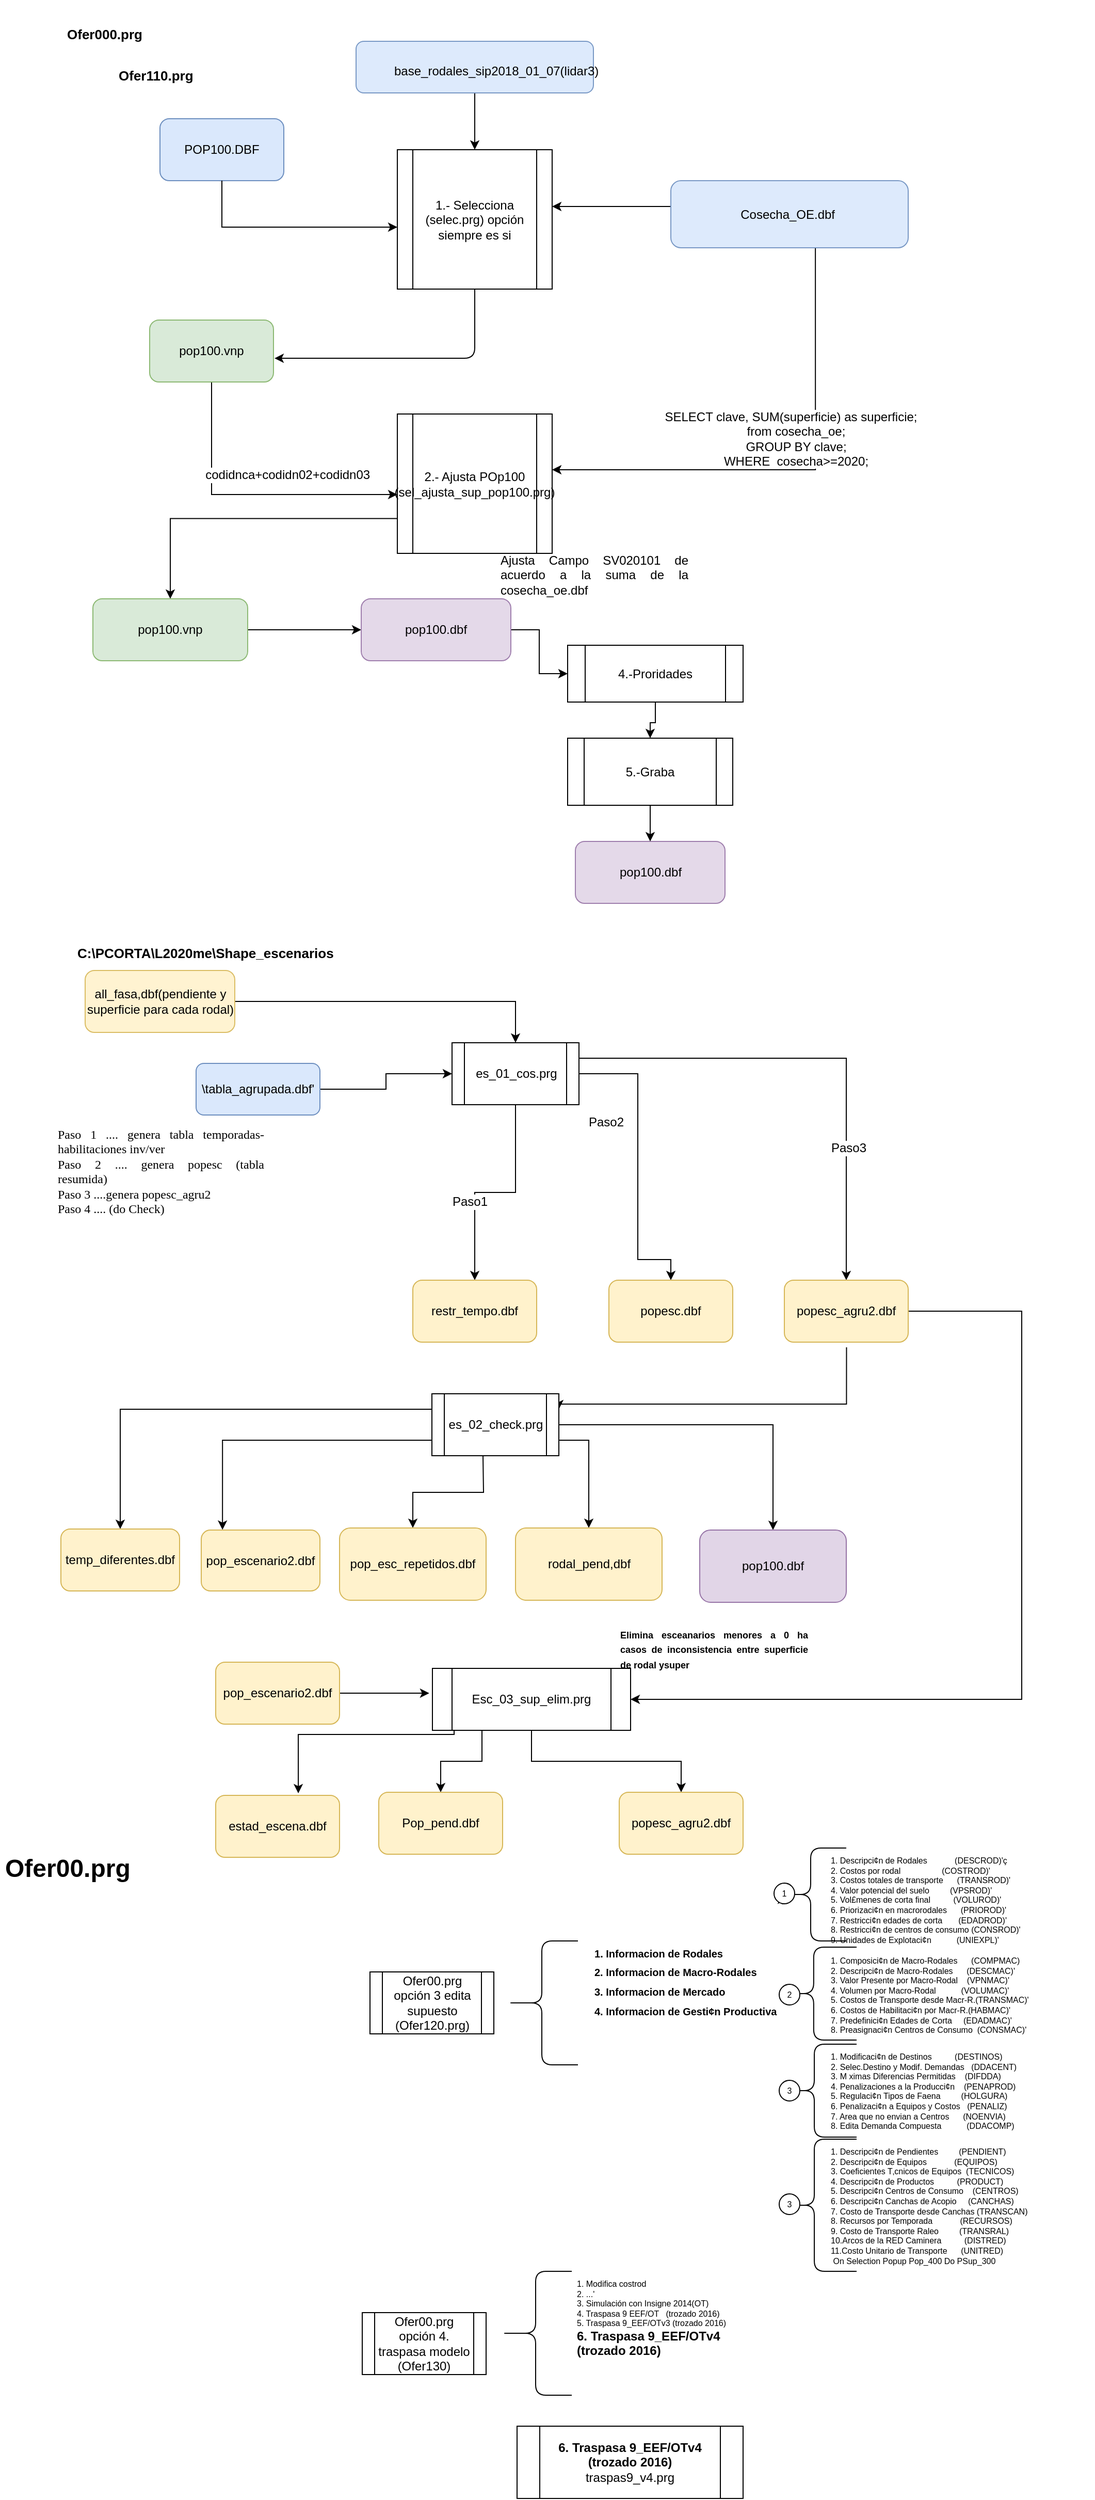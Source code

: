 <mxfile version="10.6.7" type="github"><diagram name="Page-1" id="ad52d381-51e7-2e0d-a935-2d0ddd2fd229"><mxGraphModel dx="1940" dy="452" grid="1" gridSize="10" guides="1" tooltips="1" connect="1" arrows="1" fold="1" page="1" pageScale="1" pageWidth="1100" pageHeight="850" background="#ffffff" math="0" shadow="0"><root><mxCell id="0"/><mxCell id="1" parent="0"/><mxCell id="Eko8jUpO9JI_Rei3ouCy-5" value="1.-&amp;nbsp;Selecciona (selec.prg) opción siempre es si" style="shape=process;whiteSpace=wrap;html=1;backgroundOutline=1;" parent="1" vertex="1"><mxGeometry x="325" y="145" width="150" height="135" as="geometry"/></mxCell><mxCell id="Eko8jUpO9JI_Rei3ouCy-6" value="&lt;h1&gt;&lt;font style=&quot;font-size: 13px&quot;&gt;Ofer000.prg&lt;/font&gt;&lt;br&gt;&lt;/h1&gt;&lt;div&gt;&lt;br&gt;&lt;/div&gt;" style="text;html=1;strokeColor=none;fillColor=none;spacing=5;spacingTop=-20;whiteSpace=wrap;overflow=hidden;rounded=0;opacity=90;" parent="1" vertex="1"><mxGeometry y="10" width="190" height="40" as="geometry"/></mxCell><mxCell id="Eko8jUpO9JI_Rei3ouCy-7" value="POP100.DBF" style="rounded=1;whiteSpace=wrap;html=1;fillColor=#dae8fc;strokeColor=#6c8ebf;" parent="1" vertex="1"><mxGeometry x="95" y="115" width="120" height="60" as="geometry"/></mxCell><mxCell id="Eko8jUpO9JI_Rei3ouCy-17" style="edgeStyle=orthogonalEdgeStyle;rounded=0;orthogonalLoop=1;jettySize=auto;html=1;entryX=0.5;entryY=0;entryDx=0;entryDy=0;" parent="1" source="Eko8jUpO9JI_Rei3ouCy-8" target="Eko8jUpO9JI_Rei3ouCy-5" edge="1"><mxGeometry relative="1" as="geometry"/></mxCell><mxCell id="Eko8jUpO9JI_Rei3ouCy-8" value="" style="rounded=1;whiteSpace=wrap;html=1;opacity=90;fillColor=#dae8fc;strokeColor=#6c8ebf;" parent="1" vertex="1"><mxGeometry x="285" y="40" width="230" height="50" as="geometry"/></mxCell><mxCell id="Eko8jUpO9JI_Rei3ouCy-10" style="edgeStyle=orthogonalEdgeStyle;rounded=0;orthogonalLoop=1;jettySize=auto;html=1;exitX=0.5;exitY=1;exitDx=0;exitDy=0;" parent="1" source="Eko8jUpO9JI_Rei3ouCy-7" edge="1"><mxGeometry relative="1" as="geometry"><mxPoint x="325" y="220" as="targetPoint"/><Array as="points"><mxPoint x="155" y="220"/><mxPoint x="325" y="220"/></Array></mxGeometry></mxCell><mxCell id="Eko8jUpO9JI_Rei3ouCy-9" value="base_rodales_sip2018_01_07(lidar3)" style="text;html=1;" parent="1" vertex="1"><mxGeometry x="320" y="55" width="107" height="30" as="geometry"/></mxCell><mxCell id="Eko8jUpO9JI_Rei3ouCy-14" value="&lt;h1&gt;&lt;font style=&quot;font-size: 13px&quot;&gt;Ofer110.prg&lt;/font&gt;&lt;br&gt;&lt;/h1&gt;&lt;div&gt;&lt;br&gt;&lt;/div&gt;" style="text;html=1;strokeColor=none;fillColor=none;spacing=5;spacingTop=-20;whiteSpace=wrap;overflow=hidden;rounded=0;opacity=90;" parent="1" vertex="1"><mxGeometry x="50" y="50" width="190" height="40" as="geometry"/></mxCell><mxCell id="Eko8jUpO9JI_Rei3ouCy-19" style="edgeStyle=orthogonalEdgeStyle;rounded=0;orthogonalLoop=1;jettySize=auto;html=1;" parent="1" source="Eko8jUpO9JI_Rei3ouCy-18" target="Eko8jUpO9JI_Rei3ouCy-5" edge="1"><mxGeometry relative="1" as="geometry"><Array as="points"><mxPoint x="500" y="200"/><mxPoint x="500" y="200"/></Array></mxGeometry></mxCell><mxCell id="Eko8jUpO9JI_Rei3ouCy-34" style="edgeStyle=orthogonalEdgeStyle;rounded=0;orthogonalLoop=1;jettySize=auto;html=1;exitX=0.609;exitY=1;exitDx=0;exitDy=0;exitPerimeter=0;entryX=1;entryY=0.4;entryDx=0;entryDy=0;entryPerimeter=0;" parent="1" source="Eko8jUpO9JI_Rei3ouCy-18" target="Eko8jUpO9JI_Rei3ouCy-27" edge="1"><mxGeometry relative="1" as="geometry"><mxPoint x="480" y="450" as="targetPoint"/></mxGeometry></mxCell><mxCell id="Eko8jUpO9JI_Rei3ouCy-35" value="&lt;div&gt;SELECT clave, SUM(superficie) as superficie;&lt;/div&gt;&lt;div&gt;&amp;nbsp; &amp;nbsp;from cosecha_oe;&lt;/div&gt;&lt;div&gt;&amp;nbsp; &amp;nbsp;GROUP BY clave;&lt;/div&gt;&lt;div&gt;&amp;nbsp; &amp;nbsp;WHERE&amp;nbsp; cosecha&amp;gt;=2020;&lt;/div&gt;" style="text;html=1;resizable=0;points=[];align=center;verticalAlign=middle;labelBackgroundColor=#ffffff;" parent="Eko8jUpO9JI_Rei3ouCy-34" vertex="1" connectable="0"><mxGeometry x="-0.083" y="-2" relative="1" as="geometry"><mxPoint x="-24" y="-28" as="offset"/></mxGeometry></mxCell><mxCell id="Eko8jUpO9JI_Rei3ouCy-18" value="Cosecha_OE.dbf&amp;nbsp;" style="rounded=1;whiteSpace=wrap;html=1;opacity=90;fillColor=#dae8fc;strokeColor=#6c8ebf;" parent="1" vertex="1"><mxGeometry x="590" y="175" width="230" height="65" as="geometry"/></mxCell><mxCell id="Eko8jUpO9JI_Rei3ouCy-36" style="edgeStyle=orthogonalEdgeStyle;rounded=0;orthogonalLoop=1;jettySize=auto;html=1;entryX=0;entryY=0.578;entryDx=0;entryDy=0;entryPerimeter=0;exitX=0.5;exitY=1;exitDx=0;exitDy=0;" parent="1" source="Eko8jUpO9JI_Rei3ouCy-20" target="Eko8jUpO9JI_Rei3ouCy-27" edge="1"><mxGeometry relative="1" as="geometry"/></mxCell><mxCell id="Eko8jUpO9JI_Rei3ouCy-37" value="codidnca+codidn02+codidn03&amp;nbsp;" style="text;html=1;resizable=0;points=[];align=center;verticalAlign=middle;labelBackgroundColor=#ffffff;" parent="Eko8jUpO9JI_Rei3ouCy-36" vertex="1" connectable="0"><mxGeometry x="-0.246" y="28" relative="1" as="geometry"><mxPoint x="75" y="9" as="offset"/></mxGeometry></mxCell><mxCell id="Eko8jUpO9JI_Rei3ouCy-20" value="pop100.vnp&lt;br&gt;" style="rounded=1;whiteSpace=wrap;html=1;opacity=90;fillColor=#d5e8d4;strokeColor=#82b366;" parent="1" vertex="1"><mxGeometry x="85" y="310" width="120" height="60" as="geometry"/></mxCell><mxCell id="Eko8jUpO9JI_Rei3ouCy-22" value="" style="endArrow=classic;html=1;exitX=0.5;exitY=1;exitDx=0;exitDy=0;entryX=1.008;entryY=0.617;entryDx=0;entryDy=0;entryPerimeter=0;" parent="1" source="Eko8jUpO9JI_Rei3ouCy-5" target="Eko8jUpO9JI_Rei3ouCy-20" edge="1"><mxGeometry width="50" height="50" relative="1" as="geometry"><mxPoint x="380" y="300" as="sourcePoint"/><mxPoint x="400" y="310" as="targetPoint"/><Array as="points"><mxPoint x="400" y="347"/></Array></mxGeometry></mxCell><mxCell id="Eko8jUpO9JI_Rei3ouCy-40" style="edgeStyle=orthogonalEdgeStyle;rounded=0;orthogonalLoop=1;jettySize=auto;html=1;entryX=0.5;entryY=0;entryDx=0;entryDy=0;exitX=0;exitY=0.75;exitDx=0;exitDy=0;" parent="1" source="Eko8jUpO9JI_Rei3ouCy-27" target="Eko8jUpO9JI_Rei3ouCy-38" edge="1"><mxGeometry relative="1" as="geometry"/></mxCell><mxCell id="Eko8jUpO9JI_Rei3ouCy-27" value="2.- Ajusta POp100&lt;br&gt;(sel_ajusta_sup_pop100.prg)&lt;br&gt;" style="shape=process;whiteSpace=wrap;html=1;backgroundOutline=1;" parent="1" vertex="1"><mxGeometry x="325" y="401" width="150" height="135" as="geometry"/></mxCell><mxCell id="G34YaHqSKUOuclB6WCBi-5" value="" style="edgeStyle=orthogonalEdgeStyle;rounded=0;orthogonalLoop=1;jettySize=auto;html=1;entryX=0.5;entryY=0;entryDx=0;entryDy=0;" parent="1" source="Eko8jUpO9JI_Rei3ouCy-28" target="Eko8jUpO9JI_Rei3ouCy-30" edge="1"><mxGeometry relative="1" as="geometry"/></mxCell><mxCell id="Eko8jUpO9JI_Rei3ouCy-28" value="4.-Proridades" style="shape=process;whiteSpace=wrap;html=1;backgroundOutline=1;direction=west;" parent="1" vertex="1"><mxGeometry x="490" y="625" width="170" height="55" as="geometry"/></mxCell><mxCell id="Eko8jUpO9JI_Rei3ouCy-30" value="5.-Graba&lt;br&gt;" style="shape=process;whiteSpace=wrap;html=1;backgroundOutline=1;" parent="1" vertex="1"><mxGeometry x="490" y="715" width="160" height="65" as="geometry"/></mxCell><mxCell id="Eko8jUpO9JI_Rei3ouCy-39" style="edgeStyle=orthogonalEdgeStyle;rounded=0;orthogonalLoop=1;jettySize=auto;html=1;" parent="1" source="Eko8jUpO9JI_Rei3ouCy-38" target="G34YaHqSKUOuclB6WCBi-1" edge="1"><mxGeometry relative="1" as="geometry"><mxPoint x="410" y="620" as="targetPoint"/></mxGeometry></mxCell><mxCell id="Eko8jUpO9JI_Rei3ouCy-38" value="pop100.vnp&lt;br&gt;" style="rounded=1;whiteSpace=wrap;html=1;opacity=90;fillColor=#d5e8d4;strokeColor=#82b366;" parent="1" vertex="1"><mxGeometry x="30" y="580" width="150" height="60" as="geometry"/></mxCell><mxCell id="Eko8jUpO9JI_Rei3ouCy-41" value="&lt;h4 style=&quot;text-align: justify&quot;&gt;&lt;font style=&quot;font-weight: normal ; font-size: 12px&quot;&gt;Ajusta Campo&amp;nbsp;SV020101 de acuerdo a la suma de la cosecha_oe.dbf&lt;/font&gt;&lt;/h4&gt;" style="text;html=1;strokeColor=none;fillColor=none;spacing=5;spacingTop=-20;whiteSpace=wrap;overflow=hidden;rounded=0;opacity=90;" parent="1" vertex="1"><mxGeometry x="420" y="530" width="190" height="80" as="geometry"/></mxCell><mxCell id="G34YaHqSKUOuclB6WCBi-2" style="edgeStyle=orthogonalEdgeStyle;rounded=0;orthogonalLoop=1;jettySize=auto;html=1;" parent="1" source="G34YaHqSKUOuclB6WCBi-1" target="Eko8jUpO9JI_Rei3ouCy-28" edge="1"><mxGeometry relative="1" as="geometry"/></mxCell><mxCell id="G34YaHqSKUOuclB6WCBi-1" value="pop100.dbf&lt;br&gt;" style="rounded=1;whiteSpace=wrap;html=1;opacity=90;fillColor=#e1d5e7;strokeColor=#9673a6;" parent="1" vertex="1"><mxGeometry x="290" y="580" width="145" height="60" as="geometry"/></mxCell><mxCell id="G34YaHqSKUOuclB6WCBi-3" value="pop100.dbf&lt;br&gt;" style="rounded=1;whiteSpace=wrap;html=1;opacity=90;fillColor=#e1d5e7;strokeColor=#9673a6;" parent="1" vertex="1"><mxGeometry x="497.5" y="815" width="145" height="60" as="geometry"/></mxCell><mxCell id="G34YaHqSKUOuclB6WCBi-4" style="edgeStyle=orthogonalEdgeStyle;rounded=0;orthogonalLoop=1;jettySize=auto;html=1;exitX=0.5;exitY=1;exitDx=0;exitDy=0;" parent="1" source="Eko8jUpO9JI_Rei3ouCy-30" target="G34YaHqSKUOuclB6WCBi-3" edge="1"><mxGeometry relative="1" as="geometry"><mxPoint x="445" y="620.353" as="sourcePoint"/><mxPoint x="450" y="800" as="targetPoint"/></mxGeometry></mxCell><mxCell id="G34YaHqSKUOuclB6WCBi-7" value="&lt;h1&gt;&lt;font style=&quot;font-size: 13px&quot;&gt;C:\PCORTA\L2020me\Shape_escenarios&lt;/font&gt;&lt;br&gt;&lt;/h1&gt;" style="text;html=1;strokeColor=none;fillColor=none;spacing=5;spacingTop=-20;whiteSpace=wrap;overflow=hidden;rounded=0;" parent="1" vertex="1"><mxGeometry x="10" y="900" width="270" height="50" as="geometry"/></mxCell><mxCell id="ZnLLQWDs0_QxAPK_j2_L-2" style="edgeStyle=orthogonalEdgeStyle;rounded=0;orthogonalLoop=1;jettySize=auto;html=1;" parent="1" source="G34YaHqSKUOuclB6WCBi-8" target="G34YaHqSKUOuclB6WCBi-9" edge="1"><mxGeometry relative="1" as="geometry"/></mxCell><mxCell id="G34YaHqSKUOuclB6WCBi-8" value="all_fasa,dbf(pendiente y superficie para cada rodal)&lt;br&gt;" style="rounded=1;whiteSpace=wrap;html=1;opacity=90;fillColor=#fff2cc;strokeColor=#d6b656;" parent="1" vertex="1"><mxGeometry x="22.5" y="940" width="145" height="60" as="geometry"/></mxCell><mxCell id="G34YaHqSKUOuclB6WCBi-14" style="edgeStyle=orthogonalEdgeStyle;rounded=0;orthogonalLoop=1;jettySize=auto;html=1;" parent="1" source="G34YaHqSKUOuclB6WCBi-9" target="G34YaHqSKUOuclB6WCBi-12" edge="1"><mxGeometry relative="1" as="geometry"/></mxCell><mxCell id="G34YaHqSKUOuclB6WCBi-23" value="Paso1" style="text;html=1;resizable=0;points=[];align=center;verticalAlign=middle;labelBackgroundColor=#ffffff;" parent="G34YaHqSKUOuclB6WCBi-14" vertex="1" connectable="0"><mxGeometry x="0.273" y="-5" relative="1" as="geometry"><mxPoint as="offset"/></mxGeometry></mxCell><mxCell id="G34YaHqSKUOuclB6WCBi-19" value="" style="edgeStyle=orthogonalEdgeStyle;rounded=0;orthogonalLoop=1;jettySize=auto;html=1;entryX=0.5;entryY=0;entryDx=0;entryDy=0;" parent="1" target="G34YaHqSKUOuclB6WCBi-17" edge="1"><mxGeometry relative="1" as="geometry"><mxPoint x="499" y="1040" as="sourcePoint"/><mxPoint x="577.5" y="1040" as="targetPoint"/><Array as="points"><mxPoint x="558" y="1040"/><mxPoint x="558" y="1220"/><mxPoint x="590" y="1220"/></Array></mxGeometry></mxCell><mxCell id="G34YaHqSKUOuclB6WCBi-20" value="Paso2" style="text;html=1;resizable=0;points=[];align=center;verticalAlign=middle;labelBackgroundColor=#ffffff;" parent="G34YaHqSKUOuclB6WCBi-19" vertex="1" connectable="0"><mxGeometry x="-0.274" y="-31" relative="1" as="geometry"><mxPoint as="offset"/></mxGeometry></mxCell><mxCell id="G34YaHqSKUOuclB6WCBi-25" style="edgeStyle=orthogonalEdgeStyle;rounded=0;orthogonalLoop=1;jettySize=auto;html=1;exitX=1;exitY=0.25;exitDx=0;exitDy=0;" parent="1" source="G34YaHqSKUOuclB6WCBi-9" target="G34YaHqSKUOuclB6WCBi-24" edge="1"><mxGeometry relative="1" as="geometry"/></mxCell><mxCell id="G34YaHqSKUOuclB6WCBi-26" value="Paso3" style="text;html=1;resizable=0;points=[];align=center;verticalAlign=middle;labelBackgroundColor=#ffffff;" parent="G34YaHqSKUOuclB6WCBi-25" vertex="1" connectable="0"><mxGeometry x="0.128" y="-78" relative="1" as="geometry"><mxPoint x="80" y="78" as="offset"/></mxGeometry></mxCell><mxCell id="G34YaHqSKUOuclB6WCBi-9" value="es_01_cos.prg" style="shape=process;whiteSpace=wrap;html=1;backgroundOutline=1;" parent="1" vertex="1"><mxGeometry x="378" y="1010" width="123" height="60" as="geometry"/></mxCell><mxCell id="G34YaHqSKUOuclB6WCBi-11" style="edgeStyle=orthogonalEdgeStyle;rounded=0;orthogonalLoop=1;jettySize=auto;html=1;entryX=0;entryY=0.5;entryDx=0;entryDy=0;" parent="1" source="G34YaHqSKUOuclB6WCBi-10" target="G34YaHqSKUOuclB6WCBi-9" edge="1"><mxGeometry relative="1" as="geometry"/></mxCell><mxCell id="G34YaHqSKUOuclB6WCBi-10" value="\tabla_agrupada.dbf'" style="rounded=1;whiteSpace=wrap;html=1;fillColor=#dae8fc;strokeColor=#6c8ebf;" parent="1" vertex="1"><mxGeometry x="130" y="1030" width="120" height="50" as="geometry"/></mxCell><mxCell id="G34YaHqSKUOuclB6WCBi-12" value="restr_tempo.dbf" style="rounded=1;whiteSpace=wrap;html=1;fillColor=#fff2cc;strokeColor=#d6b656;" parent="1" vertex="1"><mxGeometry x="340" y="1240" width="120" height="60" as="geometry"/></mxCell><mxCell id="G34YaHqSKUOuclB6WCBi-17" value="popesc.dbf" style="rounded=1;whiteSpace=wrap;html=1;fillColor=#fff2cc;strokeColor=#d6b656;" parent="1" vertex="1"><mxGeometry x="530" y="1240" width="120" height="60" as="geometry"/></mxCell><mxCell id="G34YaHqSKUOuclB6WCBi-21" value="&lt;p style=&quot;text-align: justify&quot;&gt;&lt;font face=&quot;Verdana&quot; style=&quot;font-size: 12px&quot;&gt;&lt;span style=&quot;font-weight: normal&quot;&gt;&lt;font style=&quot;font-size: 12px&quot;&gt;Paso 1 .... genera tabla temporadas-habilitaciones inv/ver&lt;/font&gt;&lt;span&gt;&amp;nbsp;&amp;nbsp;&lt;br&gt;&lt;/span&gt;&lt;/span&gt;&lt;/font&gt;&lt;font face=&quot;Verdana&quot; style=&quot;font-size: 12px&quot;&gt;&lt;span style=&quot;font-weight: normal&quot;&gt;&lt;span&gt;Paso 2 .... genera popesc (tabla resumida)&amp;nbsp;&amp;nbsp;&lt;br&gt;&lt;/span&gt;&lt;/span&gt;&lt;/font&gt;&lt;font face=&quot;Verdana&quot; style=&quot;font-size: 12px&quot;&gt;&lt;span style=&quot;font-weight: normal&quot;&gt;&lt;span&gt;Paso 3 ....genera popesc_agru2&amp;nbsp;&lt;br&gt;&lt;/span&gt;&lt;/span&gt;&lt;/font&gt;&lt;font face=&quot;Verdana&quot; style=&quot;font-size: 12px&quot;&gt;&lt;span style=&quot;font-weight: normal&quot;&gt;&lt;span&gt;Paso 4 .... (do Check)&amp;nbsp; &amp;nbsp;&lt;/span&gt;&lt;/span&gt;&lt;/font&gt;&lt;/p&gt;" style="text;html=1;strokeColor=none;fillColor=none;spacing=5;spacingTop=-20;whiteSpace=wrap;overflow=hidden;rounded=0;" parent="1" vertex="1"><mxGeometry x="-9" y="1090" width="208" height="120" as="geometry"/></mxCell><mxCell id="G34YaHqSKUOuclB6WCBi-29" value="" style="edgeStyle=orthogonalEdgeStyle;rounded=0;orthogonalLoop=1;jettySize=auto;html=1;entryX=1;entryY=0.25;entryDx=0;entryDy=0;" parent="1" target="G34YaHqSKUOuclB6WCBi-27" edge="1"><mxGeometry relative="1" as="geometry"><mxPoint x="760.235" y="1305" as="sourcePoint"/><mxPoint x="481.5" y="1375.353" as="targetPoint"/><Array as="points"><mxPoint x="760" y="1360"/><mxPoint x="481" y="1360"/></Array></mxGeometry></mxCell><mxCell id="ZnLLQWDs0_QxAPK_j2_L-3" style="edgeStyle=orthogonalEdgeStyle;rounded=0;orthogonalLoop=1;jettySize=auto;html=1;" parent="1" source="G34YaHqSKUOuclB6WCBi-24" target="G34YaHqSKUOuclB6WCBi-42" edge="1"><mxGeometry relative="1" as="geometry"><Array as="points"><mxPoint x="930" y="1270"/><mxPoint x="930" y="1646"/></Array></mxGeometry></mxCell><mxCell id="G34YaHqSKUOuclB6WCBi-24" value="popesc_agru2.dbf" style="rounded=1;whiteSpace=wrap;html=1;fillColor=#fff2cc;strokeColor=#d6b656;" parent="1" vertex="1"><mxGeometry x="700" y="1240" width="120" height="60" as="geometry"/></mxCell><mxCell id="G34YaHqSKUOuclB6WCBi-31" value="" style="edgeStyle=orthogonalEdgeStyle;rounded=0;orthogonalLoop=1;jettySize=auto;html=1;exitX=0;exitY=0.25;exitDx=0;exitDy=0;" parent="1" source="G34YaHqSKUOuclB6WCBi-27" target="G34YaHqSKUOuclB6WCBi-30" edge="1"><mxGeometry relative="1" as="geometry"/></mxCell><mxCell id="G34YaHqSKUOuclB6WCBi-33" style="edgeStyle=orthogonalEdgeStyle;rounded=0;orthogonalLoop=1;jettySize=auto;html=1;entryX=0.179;entryY=-0.004;entryDx=0;entryDy=0;entryPerimeter=0;exitX=0;exitY=0.75;exitDx=0;exitDy=0;" parent="1" source="G34YaHqSKUOuclB6WCBi-27" target="G34YaHqSKUOuclB6WCBi-32" edge="1"><mxGeometry relative="1" as="geometry"><mxPoint x="380" y="1410" as="sourcePoint"/></mxGeometry></mxCell><mxCell id="G34YaHqSKUOuclB6WCBi-36" style="edgeStyle=orthogonalEdgeStyle;rounded=0;orthogonalLoop=1;jettySize=auto;html=1;" parent="1" target="G34YaHqSKUOuclB6WCBi-34" edge="1"><mxGeometry relative="1" as="geometry"><mxPoint x="408" y="1410" as="sourcePoint"/></mxGeometry></mxCell><mxCell id="G34YaHqSKUOuclB6WCBi-37" style="edgeStyle=orthogonalEdgeStyle;rounded=0;orthogonalLoop=1;jettySize=auto;html=1;exitX=1;exitY=0.75;exitDx=0;exitDy=0;" parent="1" source="G34YaHqSKUOuclB6WCBi-27" target="G34YaHqSKUOuclB6WCBi-35" edge="1"><mxGeometry relative="1" as="geometry"/></mxCell><mxCell id="G34YaHqSKUOuclB6WCBi-41" style="edgeStyle=orthogonalEdgeStyle;rounded=0;orthogonalLoop=1;jettySize=auto;html=1;exitX=1;exitY=0.5;exitDx=0;exitDy=0;" parent="1" source="G34YaHqSKUOuclB6WCBi-27" target="G34YaHqSKUOuclB6WCBi-38" edge="1"><mxGeometry relative="1" as="geometry"/></mxCell><mxCell id="G34YaHqSKUOuclB6WCBi-27" value="es_02_check.prg" style="shape=process;whiteSpace=wrap;html=1;backgroundOutline=1;" parent="1" vertex="1"><mxGeometry x="358.5" y="1350" width="123" height="60" as="geometry"/></mxCell><mxCell id="G34YaHqSKUOuclB6WCBi-30" value="temp_diferentes.dbf" style="rounded=1;whiteSpace=wrap;html=1;fillColor=#fff2cc;strokeColor=#d6b656;" parent="1" vertex="1"><mxGeometry x="-1" y="1481" width="115" height="60" as="geometry"/></mxCell><mxCell id="G34YaHqSKUOuclB6WCBi-32" value="pop_escenario2.dbf" style="rounded=1;whiteSpace=wrap;html=1;fillColor=#fff2cc;strokeColor=#d6b656;" parent="1" vertex="1"><mxGeometry x="135" y="1482" width="115" height="59" as="geometry"/></mxCell><mxCell id="G34YaHqSKUOuclB6WCBi-34" value="pop_esc_repetidos.dbf" style="rounded=1;whiteSpace=wrap;html=1;fillColor=#fff2cc;strokeColor=#d6b656;" parent="1" vertex="1"><mxGeometry x="269" y="1480" width="142" height="70" as="geometry"/></mxCell><mxCell id="G34YaHqSKUOuclB6WCBi-35" value="rodal_pend,dbf" style="rounded=1;whiteSpace=wrap;html=1;fillColor=#fff2cc;strokeColor=#d6b656;" parent="1" vertex="1"><mxGeometry x="439.5" y="1480" width="142" height="70" as="geometry"/></mxCell><mxCell id="G34YaHqSKUOuclB6WCBi-38" value="pop100.dbf" style="rounded=1;whiteSpace=wrap;html=1;fillColor=#e1d5e7;strokeColor=#9673a6;" parent="1" vertex="1"><mxGeometry x="618" y="1482" width="142" height="70" as="geometry"/></mxCell><mxCell id="ZnLLQWDs0_QxAPK_j2_L-5" style="edgeStyle=orthogonalEdgeStyle;rounded=0;orthogonalLoop=1;jettySize=auto;html=1;" parent="1" source="G34YaHqSKUOuclB6WCBi-42" target="ZnLLQWDs0_QxAPK_j2_L-4" edge="1"><mxGeometry relative="1" as="geometry"/></mxCell><mxCell id="ZnLLQWDs0_QxAPK_j2_L-7" style="edgeStyle=orthogonalEdgeStyle;rounded=0;orthogonalLoop=1;jettySize=auto;html=1;exitX=0.25;exitY=1;exitDx=0;exitDy=0;" parent="1" source="G34YaHqSKUOuclB6WCBi-42" target="ZnLLQWDs0_QxAPK_j2_L-6" edge="1"><mxGeometry relative="1" as="geometry"/></mxCell><mxCell id="PEEXH_IKV5G6V0OujyiT-1" style="edgeStyle=orthogonalEdgeStyle;rounded=0;orthogonalLoop=1;jettySize=auto;html=1;entryX=0.667;entryY=-0.033;entryDx=0;entryDy=0;entryPerimeter=0;" parent="1" source="G34YaHqSKUOuclB6WCBi-42" target="ZnLLQWDs0_QxAPK_j2_L-10" edge="1"><mxGeometry relative="1" as="geometry"><Array as="points"><mxPoint x="380" y="1680"/><mxPoint x="229" y="1680"/></Array></mxGeometry></mxCell><mxCell id="G34YaHqSKUOuclB6WCBi-42" value="Esc_03_sup_elim.prg" style="shape=process;whiteSpace=wrap;html=1;backgroundOutline=1;" parent="1" vertex="1"><mxGeometry x="359" y="1616" width="192" height="60" as="geometry"/></mxCell><mxCell id="G34YaHqSKUOuclB6WCBi-43" value="&lt;h4 style=&quot;text-align: justify&quot;&gt;&lt;font style=&quot;font-size: 9px&quot;&gt;Elimina esceanarios menores a 0 ha casos de inconsistencia entre superficie de rodal ysuper&lt;/font&gt;&lt;/h4&gt;" style="text;html=1;strokeColor=none;fillColor=none;spacing=5;spacingTop=-20;whiteSpace=wrap;overflow=hidden;rounded=0;" parent="1" vertex="1"><mxGeometry x="536" y="1570" width="190" height="80" as="geometry"/></mxCell><mxCell id="G34YaHqSKUOuclB6WCBi-45" value="&lt;h1&gt;Ofer00.prg&lt;/h1&gt;" style="text;html=1;strokeColor=none;fillColor=none;spacing=5;spacingTop=-20;whiteSpace=wrap;overflow=hidden;rounded=0;" parent="1" vertex="1"><mxGeometry x="-60" y="1790" width="190" height="120" as="geometry"/></mxCell><mxCell id="ZnLLQWDs0_QxAPK_j2_L-4" value="popesc_agru2.dbf" style="rounded=1;whiteSpace=wrap;html=1;fillColor=#fff2cc;strokeColor=#d6b656;" parent="1" vertex="1"><mxGeometry x="540" y="1736" width="120" height="60" as="geometry"/></mxCell><mxCell id="ZnLLQWDs0_QxAPK_j2_L-6" value="Pop_pend.dbf" style="rounded=1;whiteSpace=wrap;html=1;fillColor=#fff2cc;strokeColor=#d6b656;" parent="1" vertex="1"><mxGeometry x="307" y="1736" width="120" height="60" as="geometry"/></mxCell><mxCell id="ZnLLQWDs0_QxAPK_j2_L-9" style="edgeStyle=orthogonalEdgeStyle;rounded=0;orthogonalLoop=1;jettySize=auto;html=1;entryX=-0.016;entryY=0.4;entryDx=0;entryDy=0;entryPerimeter=0;" parent="1" source="ZnLLQWDs0_QxAPK_j2_L-8" target="G34YaHqSKUOuclB6WCBi-42" edge="1"><mxGeometry relative="1" as="geometry"/></mxCell><mxCell id="ZnLLQWDs0_QxAPK_j2_L-8" value="pop_escenario2.dbf" style="rounded=1;whiteSpace=wrap;html=1;fillColor=#fff2cc;strokeColor=#d6b656;" parent="1" vertex="1"><mxGeometry x="149" y="1610" width="120" height="60" as="geometry"/></mxCell><mxCell id="ZnLLQWDs0_QxAPK_j2_L-10" value="estad_escena.dbf" style="rounded=1;whiteSpace=wrap;html=1;fillColor=#fff2cc;strokeColor=#d6b656;" parent="1" vertex="1"><mxGeometry x="149" y="1739" width="120" height="60" as="geometry"/></mxCell><mxCell id="PEEXH_IKV5G6V0OujyiT-3" value="Ofer00.prg opción 3 edita supuesto&lt;br&gt;(Ofer120.prg)&lt;br&gt;" style="shape=process;whiteSpace=wrap;html=1;backgroundOutline=1;" parent="1" vertex="1"><mxGeometry x="298.5" y="1910" width="120" height="60" as="geometry"/></mxCell><mxCell id="PEEXH_IKV5G6V0OujyiT-4" value="&lt;h1 style=&quot;font-size: 10px&quot;&gt;&lt;span style=&quot;font-size: 10px&quot;&gt;1&lt;/span&gt;&lt;font style=&quot;font-size: 10px&quot;&gt;. Informacion de Rodales&lt;/font&gt;&lt;/h1&gt;&lt;h1 style=&quot;font-size: 10px&quot;&gt;&lt;span&gt;&lt;font style=&quot;font-size: 10px&quot;&gt;2. Informacion de Macro-Rodales&lt;/font&gt;&lt;/span&gt;&lt;/h1&gt;&lt;h1 style=&quot;font-size: 10px&quot;&gt;&lt;span&gt;&lt;font style=&quot;font-size: 10px&quot;&gt;3. Informacion de Mercado&lt;/font&gt;&lt;/span&gt;&lt;/h1&gt;&lt;h1 style=&quot;font-size: 10px&quot;&gt;&lt;font style=&quot;font-size: 10px&quot;&gt;4. Informacion de Gesti¢n Productiva&lt;/font&gt;&lt;/h1&gt;" style="text;html=1;strokeColor=none;fillColor=none;spacing=5;spacingTop=-20;whiteSpace=wrap;overflow=hidden;rounded=0;fontSize=8;" parent="1" vertex="1"><mxGeometry x="511" y="1890" width="190" height="120" as="geometry"/></mxCell><mxCell id="PEEXH_IKV5G6V0OujyiT-65" value="" style="shape=curlyBracket;whiteSpace=wrap;html=1;rounded=1;fontSize=8;" parent="1" vertex="1"><mxGeometry x="430" y="1880" width="70" height="120" as="geometry"/></mxCell><mxCell id="PEEXH_IKV5G6V0OujyiT-66" value="&lt;p style=&quot;text-align: justify&quot;&gt;&lt;font style=&quot;font-size: 8px&quot;&gt;1. Descripci¢n de Rodales&amp;nbsp; &amp;nbsp; &amp;nbsp; &amp;nbsp; &amp;nbsp; &amp;nbsp; (DESCROD)'ç&lt;br&gt;&lt;/font&gt;2. Costos por rodal&amp;nbsp; &amp;nbsp; &amp;nbsp; &amp;nbsp; &amp;nbsp; &amp;nbsp; &amp;nbsp; &amp;nbsp; &amp;nbsp; (COSTROD)'&lt;br&gt;&lt;font style=&quot;font-size: 8px&quot;&gt;3. Costos totales de transporte&amp;nbsp; &amp;nbsp; &amp;nbsp; (TRANSROD)'&lt;br&gt;&lt;/font&gt;&lt;font style=&quot;font-size: 8px&quot;&gt;4. Valor potencial del suelo&amp;nbsp; &amp;nbsp; &amp;nbsp; &amp;nbsp; &amp;nbsp;(VPSROD)'&lt;br&gt;&lt;/font&gt;&lt;font style=&quot;font-size: 8px&quot;&gt;5. Vol£menes de corta final&amp;nbsp; &amp;nbsp; &amp;nbsp; &amp;nbsp; &amp;nbsp; (VOLUROD)'&lt;br&gt;&lt;/font&gt;&lt;font style=&quot;font-size: 8px&quot;&gt;6. Priorizaci¢n en macrorodales&amp;nbsp; &amp;nbsp; &amp;nbsp; (PRIOROD)'&lt;br&gt;&lt;/font&gt;&lt;font style=&quot;font-size: 8px&quot;&gt;7. Restricci¢n edades de corta&amp;nbsp; &amp;nbsp; &amp;nbsp; &amp;nbsp;(EDADROD)'&lt;br&gt;&lt;/font&gt;&lt;font style=&quot;font-size: 8px&quot;&gt;8. Restricci¢n de centros de consumo (CONSROD)'&lt;br&gt;&lt;/font&gt;&lt;font style=&quot;font-size: 8px&quot;&gt;9. Unidades de Explotaci¢n&amp;nbsp; &amp;nbsp; &amp;nbsp; &amp;nbsp; &amp;nbsp; &amp;nbsp;(UNIEXPL)'&lt;/font&gt;&lt;/p&gt;" style="text;html=1;strokeColor=none;fillColor=none;spacing=5;spacingTop=-20;whiteSpace=wrap;overflow=hidden;rounded=0;fontSize=8;" parent="1" vertex="1"><mxGeometry x="740" y="1800" width="225" height="90" as="geometry"/></mxCell><mxCell id="PEEXH_IKV5G6V0OujyiT-67" value="" style="shape=curlyBracket;whiteSpace=wrap;html=1;rounded=1;fontSize=8;" parent="1" vertex="1"><mxGeometry x="691" y="1790" width="69" height="90" as="geometry"/></mxCell><mxCell id="PEEXH_IKV5G6V0OujyiT-70" style="edgeStyle=orthogonalEdgeStyle;rounded=0;orthogonalLoop=1;jettySize=auto;html=1;exitX=0.5;exitY=1;exitDx=0;exitDy=0;entryX=0.1;entryY=0.5;entryDx=0;entryDy=0;entryPerimeter=0;fontSize=8;" parent="1" source="PEEXH_IKV5G6V0OujyiT-68" target="PEEXH_IKV5G6V0OujyiT-67" edge="1"><mxGeometry relative="1" as="geometry"/></mxCell><mxCell id="PEEXH_IKV5G6V0OujyiT-68" value="1" style="ellipse;whiteSpace=wrap;html=1;aspect=fixed;fontSize=8;" parent="1" vertex="1"><mxGeometry x="690" y="1824" width="20" height="20" as="geometry"/></mxCell><mxCell id="PEEXH_IKV5G6V0OujyiT-69" value="&lt;p style=&quot;text-align: justify&quot;&gt;1. Composici¢n de Macro-Rodales&amp;nbsp; &amp;nbsp; &amp;nbsp; (COMPMAC)&lt;br&gt;&lt;span&gt;2. Descripci¢n de Macro-Rodales&amp;nbsp; &amp;nbsp; &amp;nbsp; (DESCMAC)'&lt;br&gt;&lt;/span&gt;3. Valor Presente por Macro-Rodal&amp;nbsp; &amp;nbsp; (VPNMAC)'&lt;br&gt;4. Volumen por Macro-Rodal&amp;nbsp; &amp;nbsp; &amp;nbsp; &amp;nbsp; &amp;nbsp; &amp;nbsp;(VOLUMAC)'&lt;br&gt;5. Costos de Transporte desde Macr-R.(TRANSMAC)'&lt;br&gt;6. Costos de Habilitaci¢n por Macr-R.(HABMAC)'&lt;br&gt;7. Predefinici¢n Edades de Corta&amp;nbsp; &amp;nbsp; &amp;nbsp;(EDADMAC)'&lt;br&gt;8. Preasignaci¢n Centros de Consumo&amp;nbsp; (CONSMAC)'&lt;/p&gt;" style="text;html=1;strokeColor=none;fillColor=none;spacing=5;spacingTop=-20;whiteSpace=wrap;overflow=hidden;rounded=0;fontSize=8;" parent="1" vertex="1"><mxGeometry x="740" y="1897" width="260" height="80" as="geometry"/></mxCell><mxCell id="PEEXH_IKV5G6V0OujyiT-71" value="" style="shape=curlyBracket;whiteSpace=wrap;html=1;rounded=1;fontSize=8;size=0.406;" parent="1" vertex="1"><mxGeometry x="700" y="1886" width="70" height="90" as="geometry"/></mxCell><mxCell id="PEEXH_IKV5G6V0OujyiT-72" value="2" style="ellipse;whiteSpace=wrap;html=1;aspect=fixed;fontSize=8;" parent="1" vertex="1"><mxGeometry x="695" y="1922" width="20" height="20" as="geometry"/></mxCell><mxCell id="PEEXH_IKV5G6V0OujyiT-73" value="&lt;p&gt;1. Modificaci¢n de Destinos&amp;nbsp; &amp;nbsp; &amp;nbsp; &amp;nbsp; &amp;nbsp; (DESTINOS)&lt;br&gt;2. Selec.Destino y Modif. Demandas&amp;nbsp; &amp;nbsp;(DDACENT)&lt;br&gt;3. M ximas Diferencias Permitidas&amp;nbsp; &amp;nbsp; (DIFDDA)&lt;br&gt;4. Penalizaciones a la Producci¢n&amp;nbsp; &amp;nbsp; (PENAPROD)&lt;br&gt;5. Regulaci¢n Tipos de Faena&amp;nbsp; &amp;nbsp; &amp;nbsp; &amp;nbsp; &amp;nbsp;(HOLGURA)&lt;br&gt;6. Penalizaci¢n a Equipos y Costos&amp;nbsp; &amp;nbsp;(PENALIZ)&lt;br&gt;7. Area que no envian a Centros&amp;nbsp; &amp;nbsp; &amp;nbsp; (NOENVIA)&lt;br&gt;8. Edita Demanda Compuesta&amp;nbsp; &amp;nbsp; &amp;nbsp; &amp;nbsp; &amp;nbsp; &amp;nbsp;(DDACOMP)&lt;/p&gt;" style="text;html=1;strokeColor=none;fillColor=none;spacing=5;spacingTop=-20;whiteSpace=wrap;overflow=hidden;rounded=0;fontSize=8;" parent="1" vertex="1"><mxGeometry x="740" y="1990" width="260" height="160" as="geometry"/></mxCell><mxCell id="PEEXH_IKV5G6V0OujyiT-74" value="" style="shape=curlyBracket;whiteSpace=wrap;html=1;rounded=1;fontSize=8;size=0.406;" parent="1" vertex="1"><mxGeometry x="701" y="1980" width="69" height="90" as="geometry"/></mxCell><mxCell id="PEEXH_IKV5G6V0OujyiT-75" value="3" style="ellipse;whiteSpace=wrap;html=1;aspect=fixed;fontSize=8;" parent="1" vertex="1"><mxGeometry x="695" y="2015" width="20" height="20" as="geometry"/></mxCell><mxCell id="PEEXH_IKV5G6V0OujyiT-77" value="&lt;p&gt;1. Descripci¢n de Pendientes&amp;nbsp; &amp;nbsp; &amp;nbsp; &amp;nbsp; &amp;nbsp;(PENDIENT)&lt;br&gt;2. Descripci¢n de Equipos&amp;nbsp; &amp;nbsp; &amp;nbsp; &amp;nbsp; &amp;nbsp; &amp;nbsp; (EQUIPOS)&amp;nbsp;&lt;br&gt;3. Coeficientes T‚cnicos de Equipos&amp;nbsp; (TECNICOS)&lt;br&gt;4. Descripci¢n de Productos&amp;nbsp; &amp;nbsp; &amp;nbsp; &amp;nbsp; &amp;nbsp; (PRODUCT)&amp;nbsp;&lt;br&gt;5. Descripci¢n Centros de Consumo&amp;nbsp; &amp;nbsp; (CENTROS)&amp;nbsp;&lt;br&gt;6. Descripci¢n Canchas de Acopio&amp;nbsp; &amp;nbsp; &amp;nbsp;(CANCHAS)&amp;nbsp;&lt;br&gt;7. Costo de Transporte desde Canchas (TRANSCAN)&lt;br&gt;8. Recursos por Temporada&amp;nbsp; &amp;nbsp; &amp;nbsp; &amp;nbsp; &amp;nbsp; &amp;nbsp; (RECURSOS)&lt;br&gt;9. Costo de Transporte Raleo&amp;nbsp; &amp;nbsp; &amp;nbsp; &amp;nbsp; &amp;nbsp;(TRANSRAL)&lt;br&gt;10.Arcos de la RED Caminera&amp;nbsp; &amp;nbsp; &amp;nbsp; &amp;nbsp; &amp;nbsp; (DISTRED)&amp;nbsp;&lt;br&gt;11.Costo Unitario de Transporte&amp;nbsp; &amp;nbsp; &amp;nbsp; (UNITRED)&amp;nbsp;&lt;br&gt;&amp;nbsp;On Selection Popup Pop_400 Do PSup_300&lt;/p&gt;" style="text;html=1;strokeColor=none;fillColor=none;spacing=5;spacingTop=-20;whiteSpace=wrap;overflow=hidden;rounded=0;fontSize=8;" parent="1" vertex="1"><mxGeometry x="740" y="2082" width="260" height="160" as="geometry"/></mxCell><mxCell id="PEEXH_IKV5G6V0OujyiT-78" value="" style="shape=curlyBracket;whiteSpace=wrap;html=1;rounded=1;fontSize=8;size=0.406;" parent="1" vertex="1"><mxGeometry x="701" y="2072" width="69" height="128" as="geometry"/></mxCell><mxCell id="PEEXH_IKV5G6V0OujyiT-79" value="3" style="ellipse;whiteSpace=wrap;html=1;aspect=fixed;fontSize=8;" parent="1" vertex="1"><mxGeometry x="695" y="2125" width="20" height="20" as="geometry"/></mxCell><mxCell id="PEEXH_IKV5G6V0OujyiT-80" value="Ofer00.prg opción 4. traspasa modelo&lt;br&gt;(Ofer130)&lt;br&gt;" style="shape=process;whiteSpace=wrap;html=1;backgroundOutline=1;" parent="1" vertex="1"><mxGeometry x="291" y="2240" width="120" height="60" as="geometry"/></mxCell><mxCell id="PEEXH_IKV5G6V0OujyiT-81" value="&lt;p&gt;&lt;span&gt;1. Modifica costrod&lt;br&gt;&lt;/span&gt;&lt;span&gt;2. ...'&lt;br&gt;&lt;/span&gt;&lt;span&gt;3. Simulación con Insigne 2014(OT)&lt;br&gt;&lt;/span&gt;&lt;span&gt;4. Traspasa 9 EEF/OT&amp;nbsp; &amp;nbsp;(trozado 2016)&lt;br&gt;&lt;/span&gt;&lt;span&gt;5. Traspasa 9_EEF/OTv3 (trozado 2016)&lt;br&gt;&lt;/span&gt;&lt;span&gt;&lt;b&gt;&lt;font style=&quot;font-size: 12px&quot;&gt;6. Traspasa 9_EEF/OTv4 (trozado 2016)&lt;/font&gt;&lt;/b&gt;&lt;/span&gt;&lt;/p&gt;" style="text;html=1;strokeColor=none;fillColor=none;spacing=5;spacingTop=-20;whiteSpace=wrap;overflow=hidden;rounded=0;fontSize=8;" parent="1" vertex="1"><mxGeometry x="494" y="2210" width="190" height="100" as="geometry"/></mxCell><mxCell id="PEEXH_IKV5G6V0OujyiT-82" value="" style="shape=curlyBracket;whiteSpace=wrap;html=1;rounded=1;fontSize=8;" parent="1" vertex="1"><mxGeometry x="424" y="2200" width="70" height="120" as="geometry"/></mxCell><mxCell id="PEEXH_IKV5G6V0OujyiT-85" value="&lt;b&gt;&lt;font&gt;6. Traspasa 9_EEF/OTv4 (trozado 2016)&lt;br&gt;&lt;/font&gt;&lt;/b&gt;traspas9_v4.prg&lt;br&gt;" style="shape=process;whiteSpace=wrap;html=1;backgroundOutline=1;" parent="1" vertex="1"><mxGeometry x="441" y="2350" width="219" height="70" as="geometry"/></mxCell></root></mxGraphModel></diagram></mxfile>